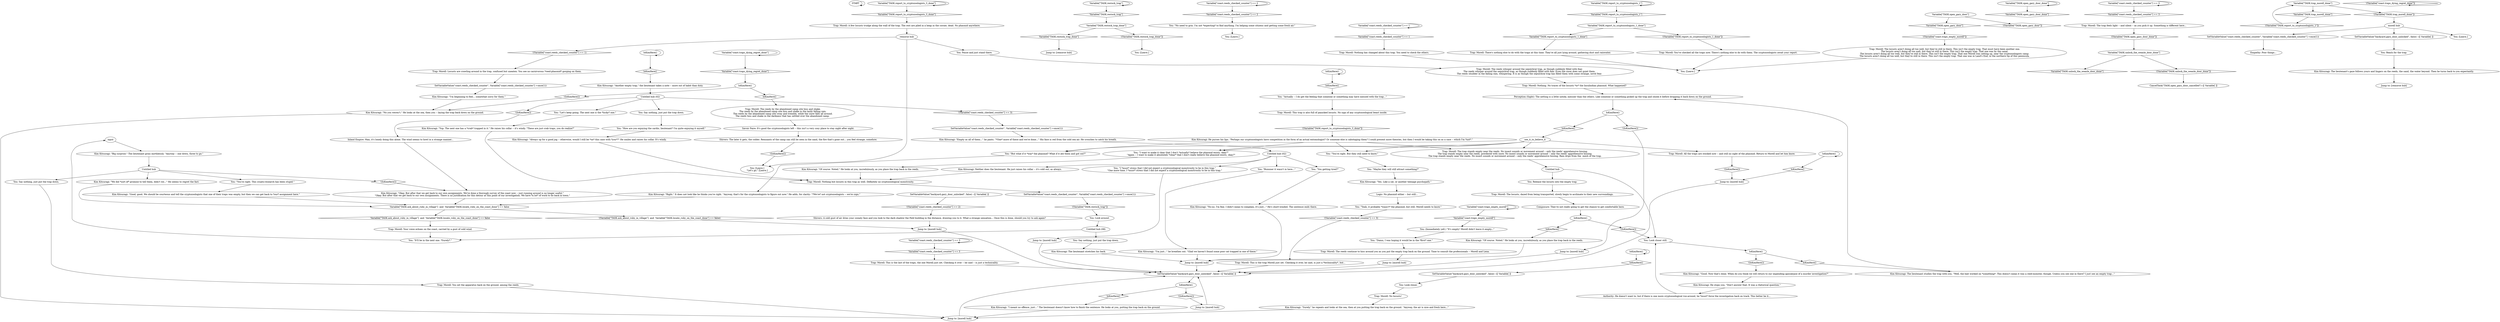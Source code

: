 # COAST ORB / reeds by camp site
# These reeds are by Morell and Gary's abandoned camp site. The interactable reeds you can search when Morell tells you to check the phasmid traps. There are traps in these reeds.
# ==================================================
digraph G {
	  0 [label="START"];
	  1 [label="input"];
	  2 [label="Kim Kitsuragi: \"Surely,\" he repeats and looks at the sea, then at you putting the trap back on the ground. \"Anyway, the air is nice and fresh here...\""];
	  3 [label="Logic: No phasmid either -- but still..."];
	  4 [label="Jump to: [remorse hub]"];
	  5 [label="Variable[\"TASK.report_to_cryptozoologists_3_done\"]"];
	  6 [label="Variable[\"TASK.report_to_cryptozoologists_3_done\"]", shape=diamond];
	  7 [label="!(Variable[\"TASK.report_to_cryptozoologists_3_done\"])", shape=diamond];
	  8 [label="SetVariableValue(\"coast.reeds_checked_counter\", Variable[\"coast.reeds_checked_counter\"] +once(1)) "];
	  9 [label="Variable[\"coast.reeds_checked_counter\"] == 2"];
	  10 [label="Variable[\"coast.reeds_checked_counter\"] == 2", shape=diamond];
	  11 [label="!(Variable[\"coast.reeds_checked_counter\"] == 2)", shape=diamond];
	  12 [label="IsKimHere()"];
	  13 [label="IsKimHere()", shape=diamond];
	  14 [label="!(IsKimHere())", shape=diamond];
	  15 [label="You: \"Damn, I was hoping it would be in the *first* one.\""];
	  16 [label="IsKimHere()"];
	  17 [label="IsKimHere()", shape=diamond];
	  18 [label="!(IsKimHere())", shape=diamond];
	  19 [label="You: [Leave.]"];
	  20 [label="Variable[\"coast.traps_empty_morell\"]"];
	  21 [label="Variable[\"coast.traps_empty_morell\"]", shape=diamond];
	  22 [label="!(Variable[\"coast.traps_empty_morell\"])", shape=diamond];
	  23 [label="Variable[\"TASK.open_gary_door_done\"]"];
	  24 [label="Variable[\"TASK.open_gary_door_done\"]", shape=diamond];
	  25 [label="!(Variable[\"TASK.open_gary_door_done\"])", shape=diamond];
	  26 [label="SetVariableValue(\"coast.reeds_checked_counter\", Variable[\"coast.reeds_checked_counter\"] +once(1)) "];
	  27 [label="You: Look around."];
	  28 [label="Variable[\"TASK.report_to_cryptozoologists_1\"]"];
	  29 [label="Variable[\"TASK.report_to_cryptozoologists_1\"]", shape=diamond];
	  30 [label="!(Variable[\"TASK.report_to_cryptozoologists_1\"])", shape=diamond];
	  31 [label="Trap: Morell: Nothing has changed about this trap. You need to check the others."];
	  32 [label="Trap: Morell: This trap is also full of panicked locusts. No sign of any cryptozoological beast inside."];
	  33 [label="Kim Kitsuragi: He purses his lips. \"Perhaps our cryptozoologists have competition in the form of an actual entomologist? Or someone else is sabotaging them? I could present more theories, but then I would be taking this on as a case -- which I'm *not*.\""];
	  34 [label="Trap: Morell: All the traps are stocked now -- and still no sight of the phasmid. Return to Morell and let him know."];
	  35 [label="You: \"Actually -- I do get the feeling that someone or something may have messed with the trap...\""];
	  36 [label="Kim Kitsuragi: \"Empty as all of them...\" he pants. \"*One* more of these and we're done...\" His face is red from the cold sea air. He crouches to catch his breath."];
	  37 [label="SetVariableValue(\"backyard.gary_door_unlocked\", false) --[[ Variable[ ]]"];
	  38 [label="You: Reach for the trap."];
	  39 [label="IsKimHere()"];
	  40 [label="IsKimHere()", shape=diamond];
	  41 [label="!(IsKimHere())", shape=diamond];
	  42 [label="You: \"How are you enjoying the cardio, lieutenant? I'm quite enjoying it myself.\""];
	  43 [label="Kim Kitsuragi: Neither does the lieutenant. He just raises his collar -- it's cold out, as always."];
	  44 [label="You: \"You getting tired?\""];
	  45 [label="You: Say nothing, just put the trap down."];
	  46 [label="You: (Immediately yell.) \"It's empty! Morell didn't leave it empty...\""];
	  47 [label="Trap: Morell: The trap stands empty near the reeds. No insect sounds or movement around -- only the reeds' apprehensive hissing.\nThe trap stands empty near the reeds, powdered with snow. No insect sounds or movement around -- only the reeds' apprehensive hissing.\nThe trap stands empty near the reeds. No insect sounds or movement around -- only the reeds' apprehensive hissing. Rain drips from the  mesh of the trap."];
	  48 [label="You: \"You're right. This crypto-research has been stupid.\""];
	  49 [label="You: \"No need to grin. I'm not *expecting* to find anything. I'm helping some citizens and getting some fresh air.\""];
	  50 [label="Trap: Morell: Nothing but locusts in this trap as well. Definitely no cryptozoological monstrosity."];
	  51 [label="Jump to: [morell hub]"];
	  52 [label="Kim Kitsuragi: \"Of course. Noted.\" He looks at you, incredulously, as you place the trap back in the reeds."];
	  53 [label="Kim Kitsuragi: \"Good. Now that's done. When do you think we will return to our impending apocalypse of a murder investigation?\""];
	  54 [label="Trap: Morell: Nothing. No traces of the locusts *or* the Insulindian phasmid. What happened?"];
	  55 [label="IsKimHere()"];
	  56 [label="IsKimHere()", shape=diamond];
	  57 [label="!(IsKimHere())", shape=diamond];
	  58 [label="Jump to: [morell hub]"];
	  59 [label="Trap: Morell: Your voice echoes on the coast, carried by a gust of cold wind."];
	  60 [label="Shivers: A cold gust of air dries your sweaty face and you look to the dark shadow the Feld building in the distance, drawing you to it. What a strange sensation... Once this is done, should you try to ask again?"];
	  61 [label="Variable[\"coast.reeds_checked_counter\"] == 1"];
	  62 [label="Variable[\"coast.reeds_checked_counter\"] == 1", shape=diamond];
	  63 [label="!(Variable[\"coast.reeds_checked_counter\"] == 1)", shape=diamond];
	  64 [label="You: \"Maybe they will still attract something?\""];
	  65 [label="Kim Kitsuragi: \"Okay. But after that we get back to our own assignments. We've done a thorough survey of the coast now -- just running around is no longer useful.\"\n\"Okay. But after that we get back to our own assignments. There is no justification for this detour at this point of our investigation. We have *a lot* of work to do back in town.\""];
	  66 [label="Jump to: [morell hub]"];
	  67 [label="Trap: Morell: The reeds continue to hiss around you as you put the empty trap back on the ground. Time to consult the professionals -- Morell and Lena."];
	  68 [label="Kim Kitsuragi: \"No you weren't.\" He looks at the sea, then you -- laying the trap back down on the ground."];
	  69 [label="remorse hub"];
	  70 [label="Variable[\"coast.traps_dying_regret_done\"]"];
	  71 [label="Variable[\"coast.traps_dying_regret_done\"]", shape=diamond];
	  72 [label="!(Variable[\"coast.traps_dying_regret_done\"])", shape=diamond];
	  73 [label="Empathy: Poor things..."];
	  74 [label="SetVariableValue(\"backyard.gary_door_unlocked\", false) --[[ Variable[ ]]"];
	  75 [label="Kim Kitsuragi: The lieutenant's gaze follows yours and lingers on the reeds, the sand, the water beyond. Then he turns back to you expectantly."];
	  76 [label="Variable[\"coast.reeds_checked_counter\"] == 3"];
	  77 [label="Variable[\"coast.reeds_checked_counter\"] == 3", shape=diamond];
	  78 [label="!(Variable[\"coast.reeds_checked_counter\"] == 3)", shape=diamond];
	  79 [label="You: \"I want to make it clear that I don't *actually* believe the phasmid exists, okay?\"\n\"Again -- I want to make it absolutely *clear* that I don't really believe the phasmid exists, okay?\""];
	  80 [label="You: \"Yeah, it probably *wasn't* the phasmid, but still. Morell needs to know.\""];
	  81 [label="Untitled hub (08)"];
	  82 [label="Trap: Morell: The reeds by the abandoned camp site hiss and shake.\nThe reeds by the abandoned camp site hiss and shake in the lazily falling rain.\nThe reeds by the abandoned camp site sway and tremble, while the snow falls all around.\nThe reeds hiss and shake in the darkness that has settled over the abandoned camp. "];
	  83 [label="Kim Kitsuragi: \"I'm beginning to feel... somewhat sorry for them.\""];
	  84 [label="SetVariableValue(\"backyard.gary_door_unlocked\", false) --[[ Variable[ ]]"];
	  85 [label="morell hub"];
	  86 [label="Variable[\"coast.reeds_checked_counter\"] == 3"];
	  87 [label="Variable[\"coast.reeds_checked_counter\"] == 3", shape=diamond];
	  88 [label="!(Variable[\"coast.reeds_checked_counter\"] == 3)", shape=diamond];
	  89 [label="Kim Kitsuragi: \"We did *sort of* promise to tell them, didn't we...\" He seems to regret the fact."];
	  90 [label="You: \"It'll be in the next one. *Surely*.\""];
	  91 [label="You: Look closer still."];
	  92 [label="You: [Leave.]"];
	  93 [label="Kim Kitsuragi: \"I meant no offence, just...\" The lieutenant doesn't know how to finish the sentence. He looks at you, putting the trap back on the ground."];
	  94 [label="Kim Kitsuragi: \"Big surprise.\" The lieutenant grins mirthlessly. \"Anyway -- one down, three to go.\""];
	  95 [label="Variable[\"TASK.restock_trap\"]"];
	  96 [label="Variable[\"TASK.restock_trap\"]", shape=diamond];
	  97 [label="!(Variable[\"TASK.restock_trap\"])", shape=diamond];
	  98 [label="SetVariableValue(\"backyard.gary_door_unlocked\", false) --[[ Variable[ ]]"];
	  99 [label="Kim Kitsuragi: \"No-no. I'm fine. I didn't mean to complain, it's just...\" He's short-winded. The sentence ends there."];
	  100 [label="Jump to: [morell hub]"];
	  101 [label="Kim Kitsuragi: \"Another empty trap,\" the lieutenant takes a note -- more out of habit than duty."];
	  102 [label="Kim Kitsuragi: \"Of course. Noted.\" He looks at you, incredulously, as you place the trap back in the reeds."];
	  103 [label="You: \"But what if it *was* the phasmid? What if it ate them and got out?\""];
	  104 [label="You: \"I *must* stress that I did not expect a cryptozoological monstrosity to be in this trap.\"\n\"One more time, I *must* stress that I did not expect a cryptozoological monstrosity to be in this trap.\""];
	  105 [label="IsKimHere()"];
	  106 [label="IsKimHere()", shape=diamond];
	  107 [label="!(IsKimHere())", shape=diamond];
	  108 [label="Jump to: [morell hub]"];
	  109 [label="see_it_to_believe_it"];
	  110 [label="Trap: Morell: The locusts aren't doing all too well, but they're still in there. This isn't the empty trap. That must have been another one.\nThe locusts aren't doing all too well, but they're still in there. This isn't the empty trap. That one was by the canal.\nThe locusts aren't doing all too well, but they're still in there. This isn't the empty trap. That one Morell was setting up, near the cryptozoologists camp.\nThe locusts aren't doing all too well, but they're still in there. This isn't the empty trap. That one was in Land's End, in the northern tip of this peninsula."];
	  111 [label="Variable[\"TASK.restock_trap_done\"]"];
	  112 [label="Variable[\"TASK.restock_trap_done\"]", shape=diamond];
	  113 [label="!(Variable[\"TASK.restock_trap_done\"])", shape=diamond];
	  114 [label="You: [Leave.]"];
	  115 [label="Variable[\"TASK.ask_about_ruby_in_village\"]  and  Variable[\"TASK.locate_ruby_on_the_coast_done\"] == false"];
	  116 [label="Variable[\"TASK.ask_about_ruby_in_village\"]  and  Variable[\"TASK.locate_ruby_on_the_coast_done\"] == false", shape=diamond];
	  117 [label="!(Variable[\"TASK.ask_about_ruby_in_village\"]  and  Variable[\"TASK.locate_ruby_on_the_coast_done\"] == false)", shape=diamond];
	  118 [label="You: \"Let's keep going. The next one is the *lucky* one.\""];
	  119 [label="You: Say nothing, just put the trap down."];
	  120 [label="IsKimHere()"];
	  121 [label="IsKimHere()", shape=diamond];
	  122 [label="!(IsKimHere())", shape=diamond];
	  123 [label="Shivers: The later it gets, the colder. Remnants of the camp can still be seen in the sand, the fire that's gone out... you feel strange, somehow."];
	  124 [label="You: Pause and just stand there."];
	  125 [label="Variable[\"TASK.report_to_cryptozoologists_1_done\"]"];
	  126 [label="Variable[\"TASK.report_to_cryptozoologists_1_done\"]", shape=diamond];
	  127 [label="!(Variable[\"TASK.report_to_cryptozoologists_1_done\"])", shape=diamond];
	  128 [label="Kim Kitsuragi: He stops you. \"Don't answer that. It was a rhetorical question.\""];
	  129 [label="Untitled hub (02)"];
	  130 [label="Untitled hub"];
	  131 [label="Trap: Morell: You set the apparatus back on the ground, among the reeds."];
	  132 [label="Trap: Morell: This is the trap Morell just set. Checking it over, he said, is just a *technicality*, but..."];
	  133 [label="Trap: Morell: There's nothing else to do with the traps at this time. They're all just lying around, gathering dust and rainwater."];
	  134 [label="Kim Kitsuragi: The lieutenant stretches his back."];
	  135 [label="You: Release the locusts into the empty trap."];
	  136 [label="Trap: Morell: This is the last of the traps, the one Morell just set. Checking it over -- he said -- is just a technicality."];
	  137 [label="Trap: Morell: No locusts!"];
	  138 [label="You: Look closer."];
	  139 [label="Kim Kitsuragi: \"Yup. The next one has a *crab* trapped in it.\" He raises his collar -- it's windy. \"These are just crab traps, you do realize?\""];
	  140 [label="Untitled hub (02)"];
	  141 [label="Jump to: [morell hub]"];
	  142 [label="IsKimHere()"];
	  143 [label="IsKimHere()", shape=diamond];
	  144 [label="!(IsKimHere())", shape=diamond];
	  145 [label="IsKimHere()"];
	  146 [label="IsKimHere()", shape=diamond];
	  147 [label="!(IsKimHere())", shape=diamond];
	  148 [label="You: Say nothing, just put the trap down."];
	  149 [label="You: \"Bummer it wasn't in here...\""];
	  150 [label="You: [Leave.]"];
	  151 [label="Jump to: [remorse hub]"];
	  152 [label="Trap: Morell: The reeds whisper around the sepulchral trap, as though suddenly filled with fear.\nThe reeds whisper around the sepulchral trap, as though suddenly filled with fear. Even the snow does not quiet them.\nThe reeds shudder in the falling rain, whispering. It is as though the sepulchral trap has filled them with some strange, novel fear."];
	  153 [label="Trap: Morell: The trap feels light -- and silent -- as you pick it up. Something is different here..."];
	  154 [label="Trap: Morell: The locusts, dazed from being transported, slowly begin to acclimate to their new surroundings."];
	  155 [label="Variable[\"TASK.open_gary_door\"]"];
	  156 [label="Variable[\"TASK.open_gary_door\"]", shape=diamond];
	  157 [label="!(Variable[\"TASK.open_gary_door\"])", shape=diamond];
	  158 [label="SetVariableValue(\"coast.reeds_checked_counter\", Variable[\"coast.reeds_checked_counter\"] +once(1)) "];
	  159 [label="Kim Kitsuragi: The lieutenant studies the trap with you. \"Well, the bait worked on *something*. This doesn't mean it was a reed-monster, though. Unless you see one in there? I just see an empty trap...\""];
	  160 [label="Kim Kitsuragi: \"Always up for a good jog -- otherwise, would I still be *on* this case with *you*?\" He smiles and raises his collar. It's windy."];
	  161 [label="Inland Empire: Man, it's lonely doing this alone. The wind seems to howl in a strange manner..."];
	  162 [label="Untitled hub"];
	  163 [label="Trap: Morell: Locusts are crawling around in the trap, confused but uneaten. You see no carnivorous *reed-phasmid* gorging on them."];
	  164 [label="Savoir Faire: It's good the cryptozoologists left -- this isn't a very cosy place to stay night after night."];
	  165 [label="Trap: Morell: A few locusts trudge along the wall of the trap. The rest are piled in a heap in the corner, dead. No phasmid anywhere."];
	  166 [label="Kim Kitsuragi: \"Yes. Like a cat, or another teenage psychopath.\""];
	  167 [label="Jump to: [morell hub]"];
	  168 [label="Trap: Morell: You've checked all the traps now. There's nothing else to do with them. The cryptozoologists await your report."];
	  169 [label="You: \"You're right. But they still need to know.\""];
	  170 [label="Perception (Sight): The netting is a little untidy, messier than the others. Like someone or something picked up the trap and shook it before dropping it back down on the ground."];
	  171 [label="CancelTask(\"TASK.open_gary_door_cancelled\")--[[ Variable[ ]]"];
	  172 [label="SetVariableValue(\"coast.reeds_checked_counter\", Variable[\"coast.reeds_checked_counter\"] +once(1)) "];
	  173 [label="Kim Kitsuragi: \"Good, good. We should be courteous and tell the cryptozoologists that one of their traps was empty, but then we can get back to *our* assignment here.\""];
	  174 [label="Kim Kitsuragi: \"I'm just...\" he breathes out. \"Glad we haven't found some poor cat trapped in one of these.\""];
	  175 [label="IsKimHere()"];
	  176 [label="IsKimHere()", shape=diamond];
	  177 [label="!(IsKimHere())", shape=diamond];
	  178 [label="Jump to: [morell hub]"];
	  179 [label="Variable[\"TASK.unlock_the_weasle_door_done\"]"];
	  180 [label="Variable[\"TASK.unlock_the_weasle_door_done\"]", shape=diamond];
	  181 [label="!(Variable[\"TASK.unlock_the_weasle_door_done\"])", shape=diamond];
	  182 [label="Variable[\"TASK.trap_morell_done\"]"];
	  183 [label="Variable[\"TASK.trap_morell_done\"]", shape=diamond];
	  184 [label="!(Variable[\"TASK.trap_morell_done\"])", shape=diamond];
	  185 [label="Authority: He doesn't want to, but if there is one more cryptozoological run-around, he *must* force the investigation back on track. This better be it..."];
	  186 [label="Kim Kitsuragi: \"Right.\" It does not look like he thinks you're right. \"Anyway, that's for the cryptozoologists to figure out now.\" He adds, for clarity: \"*We're* not cryptozoologists -- we're cops.\""];
	  187 [label="Composure: They're not really going to get the chance to get comfortable here."];
	  188 [label="You: [Leave.]\n\"Let's go.\" [Leave.]"];
	  0 -> 0
	  1 -> 94
	  2 -> 108
	  3 -> 80
	  5 -> 5
	  5 -> 6
	  6 -> 165
	  7 -> 33
	  8 -> 36
	  9 -> 9
	  9 -> 10
	  10 -> 49
	  11 -> 60
	  12 -> 12
	  12 -> 13
	  13 -> 35
	  14 -> 65
	  15 -> 67
	  16 -> 16
	  16 -> 17
	  17 -> 58
	  18 -> 58
	  20 -> 20
	  20 -> 21
	  21 -> 46
	  22 -> 110
	  23 -> 24
	  23 -> 23
	  25 -> 179
	  26 -> 73
	  27 -> 81
	  28 -> 28
	  28 -> 29
	  29 -> 125
	  30 -> 182
	  31 -> 150
	  32 -> 7
	  33 -> 169
	  33 -> 47
	  33 -> 79
	  33 -> 103
	  34 -> 18
	  35 -> 32
	  36 -> 129
	  37 -> 38
	  38 -> 75
	  39 -> 40
	  39 -> 39
	  40 -> 101
	  41 -> 161
	  42 -> 160
	  43 -> 50
	  44 -> 99
	  45 -> 134
	  46 -> 15
	  47 -> 162
	  48 -> 173
	  49 -> 92
	  50 -> 158
	  51 -> 84
	  52 -> 178
	  53 -> 128
	  54 -> 170
	  55 -> 56
	  55 -> 55
	  56 -> 74
	  57 -> 188
	  58 -> 84
	  59 -> 90
	  60 -> 167
	  61 -> 61
	  61 -> 62
	  62 -> 31
	  63 -> 163
	  64 -> 166
	  65 -> 115
	  66 -> 84
	  67 -> 100
	  68 -> 108
	  69 -> 188
	  69 -> 124
	  69 -> 63
	  70 -> 70
	  70 -> 71
	  71 -> 145
	  72 -> 72
	  74 -> 138
	  75 -> 151
	  76 -> 76
	  76 -> 77
	  77 -> 153
	  78 -> 8
	  79 -> 102
	  80 -> 88
	  81 -> 90
	  81 -> 45
	  82 -> 164
	  83 -> 68
	  84 -> 120
	  85 -> 26
	  85 -> 37
	  85 -> 114
	  86 -> 86
	  86 -> 87
	  87 -> 136
	  88 -> 132
	  89 -> 115
	  90 -> 1
	  91 -> 105
	  93 -> 108
	  94 -> 130
	  95 -> 96
	  95 -> 95
	  96 -> 111
	  97 -> 27
	  98 -> 11
	  99 -> 178
	  100 -> 84
	  101 -> 140
	  102 -> 50
	  103 -> 186
	  104 -> 51
	  105 -> 106
	  105 -> 107
	  106 -> 159
	  107 -> 53
	  108 -> 84
	  109 -> 34
	  109 -> 103
	  109 -> 169
	  109 -> 47
	  109 -> 79
	  110 -> 150
	  111 -> 112
	  111 -> 113
	  112 -> 4
	  113 -> 19
	  115 -> 116
	  115 -> 117
	  116 -> 59
	  117 -> 167
	  118 -> 139
	  119 -> 42
	  120 -> 121
	  120 -> 122
	  121 -> 93
	  122 -> 141
	  123 -> 57
	  124 -> 152
	  125 -> 126
	  125 -> 127
	  126 -> 133
	  127 -> 168
	  128 -> 185
	  129 -> 104
	  129 -> 43
	  129 -> 44
	  129 -> 149
	  130 -> 48
	  130 -> 89
	  130 -> 148
	  130 -> 14
	  131 -> 108
	  132 -> 84
	  133 -> 150
	  134 -> 178
	  135 -> 154
	  136 -> 84
	  137 -> 2
	  138 -> 137
	  139 -> 50
	  140 -> 41
	  140 -> 119
	  140 -> 118
	  140 -> 78
	  141 -> 84
	  142 -> 144
	  142 -> 143
	  143 -> 109
	  144 -> 66
	  145 -> 146
	  145 -> 147
	  146 -> 82
	  147 -> 68
	  148 -> 131
	  149 -> 174
	  152 -> 54
	  153 -> 25
	  154 -> 187
	  155 -> 156
	  155 -> 157
	  156 -> 22
	  158 -> 97
	  159 -> 170
	  160 -> 50
	  161 -> 65
	  162 -> 91
	  162 -> 135
	  163 -> 172
	  164 -> 123
	  165 -> 69
	  166 -> 3
	  167 -> 84
	  168 -> 150
	  169 -> 64
	  170 -> 142
	  172 -> 83
	  173 -> 115
	  174 -> 178
	  175 -> 176
	  175 -> 177
	  176 -> 52
	  177 -> 91
	  178 -> 84
	  179 -> 180
	  179 -> 181
	  181 -> 171
	  182 -> 184
	  182 -> 183
	  183 -> 30
	  184 -> 85
	  185 -> 91
	  186 -> 115
	  187 -> 175
}

